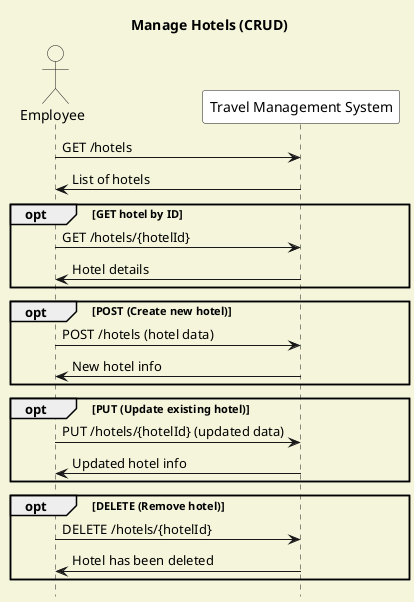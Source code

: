 @startuml
title Manage Hotels (CRUD)

skinparam backgroundColor #F5F5DC
hide footbox

actor "Employee" as Employee #F5F5DC
participant "Travel Management System" as TMS #FFFFFF

'--- Primary Flow: GET (Retrieve all hotels) ---
Employee -> TMS : GET /hotels
TMS -> Employee : List of hotels

'--- Extension: GET hotel by ID ---
opt GET hotel by ID
    Employee -> TMS : GET /hotels/{hotelId}
    TMS -> Employee : Hotel details
end

'--- Extension: POST (Create new hotel) ---
opt POST (Create new hotel)
    Employee -> TMS : POST /hotels (hotel data)
    TMS -> Employee : New hotel info
end

'--- Extension: PUT (Update existing hotel) ---
opt PUT (Update existing hotel)
    Employee -> TMS : PUT /hotels/{hotelId} (updated data)
    TMS -> Employee : Updated hotel info
end

'--- Extension: DELETE (Remove hotel) ---
opt DELETE (Remove hotel)
    Employee -> TMS : DELETE /hotels/{hotelId}
    TMS -> Employee : Hotel has been deleted
end

@enduml
